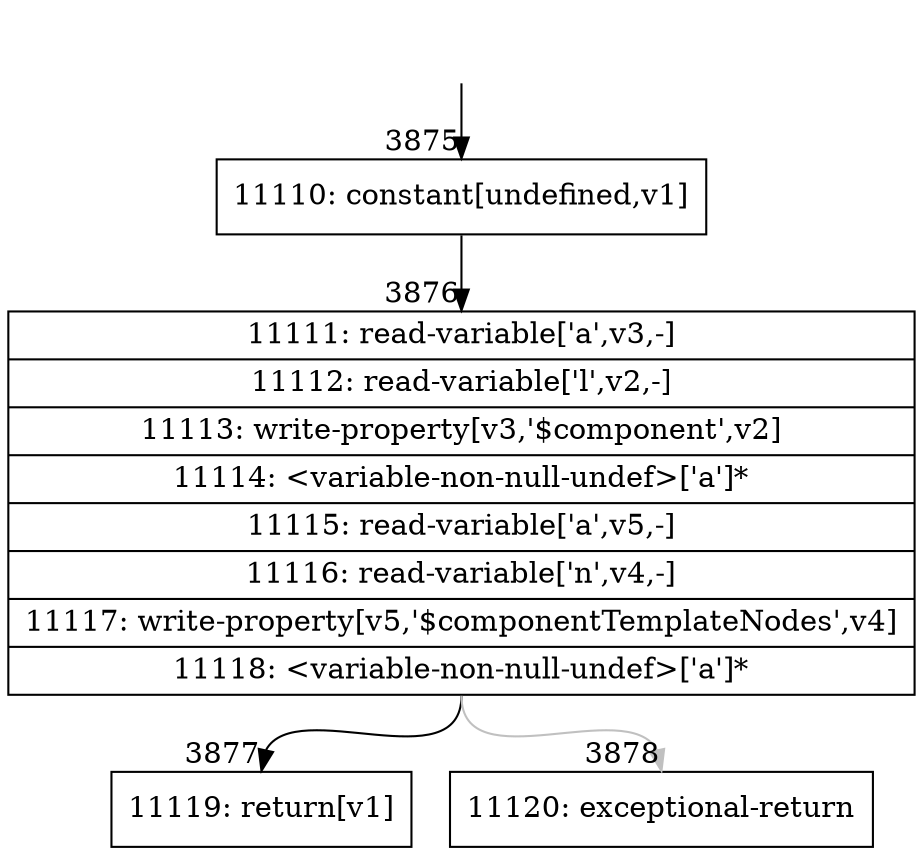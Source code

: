 digraph {
rankdir="TD"
BB_entry331[shape=none,label=""];
BB_entry331 -> BB3875 [tailport=s, headport=n, headlabel="    3875"]
BB3875 [shape=record label="{11110: constant[undefined,v1]}" ] 
BB3875 -> BB3876 [tailport=s, headport=n, headlabel="      3876"]
BB3876 [shape=record label="{11111: read-variable['a',v3,-]|11112: read-variable['l',v2,-]|11113: write-property[v3,'$component',v2]|11114: \<variable-non-null-undef\>['a']*|11115: read-variable['a',v5,-]|11116: read-variable['n',v4,-]|11117: write-property[v5,'$componentTemplateNodes',v4]|11118: \<variable-non-null-undef\>['a']*}" ] 
BB3876 -> BB3877 [tailport=s, headport=n, headlabel="      3877"]
BB3876 -> BB3878 [tailport=s, headport=n, color=gray, headlabel="      3878"]
BB3877 [shape=record label="{11119: return[v1]}" ] 
BB3878 [shape=record label="{11120: exceptional-return}" ] 
}
